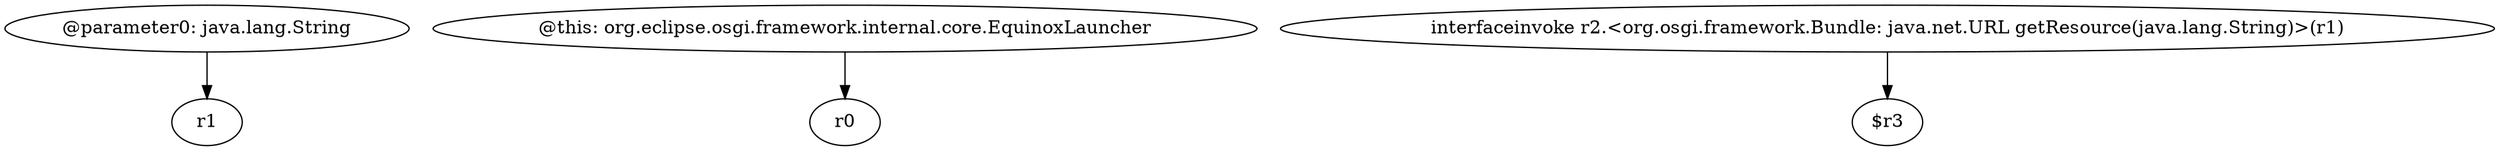 digraph g {
0[label="@parameter0: java.lang.String"]
1[label="r1"]
0->1[label=""]
2[label="@this: org.eclipse.osgi.framework.internal.core.EquinoxLauncher"]
3[label="r0"]
2->3[label=""]
4[label="interfaceinvoke r2.<org.osgi.framework.Bundle: java.net.URL getResource(java.lang.String)>(r1)"]
5[label="$r3"]
4->5[label=""]
}